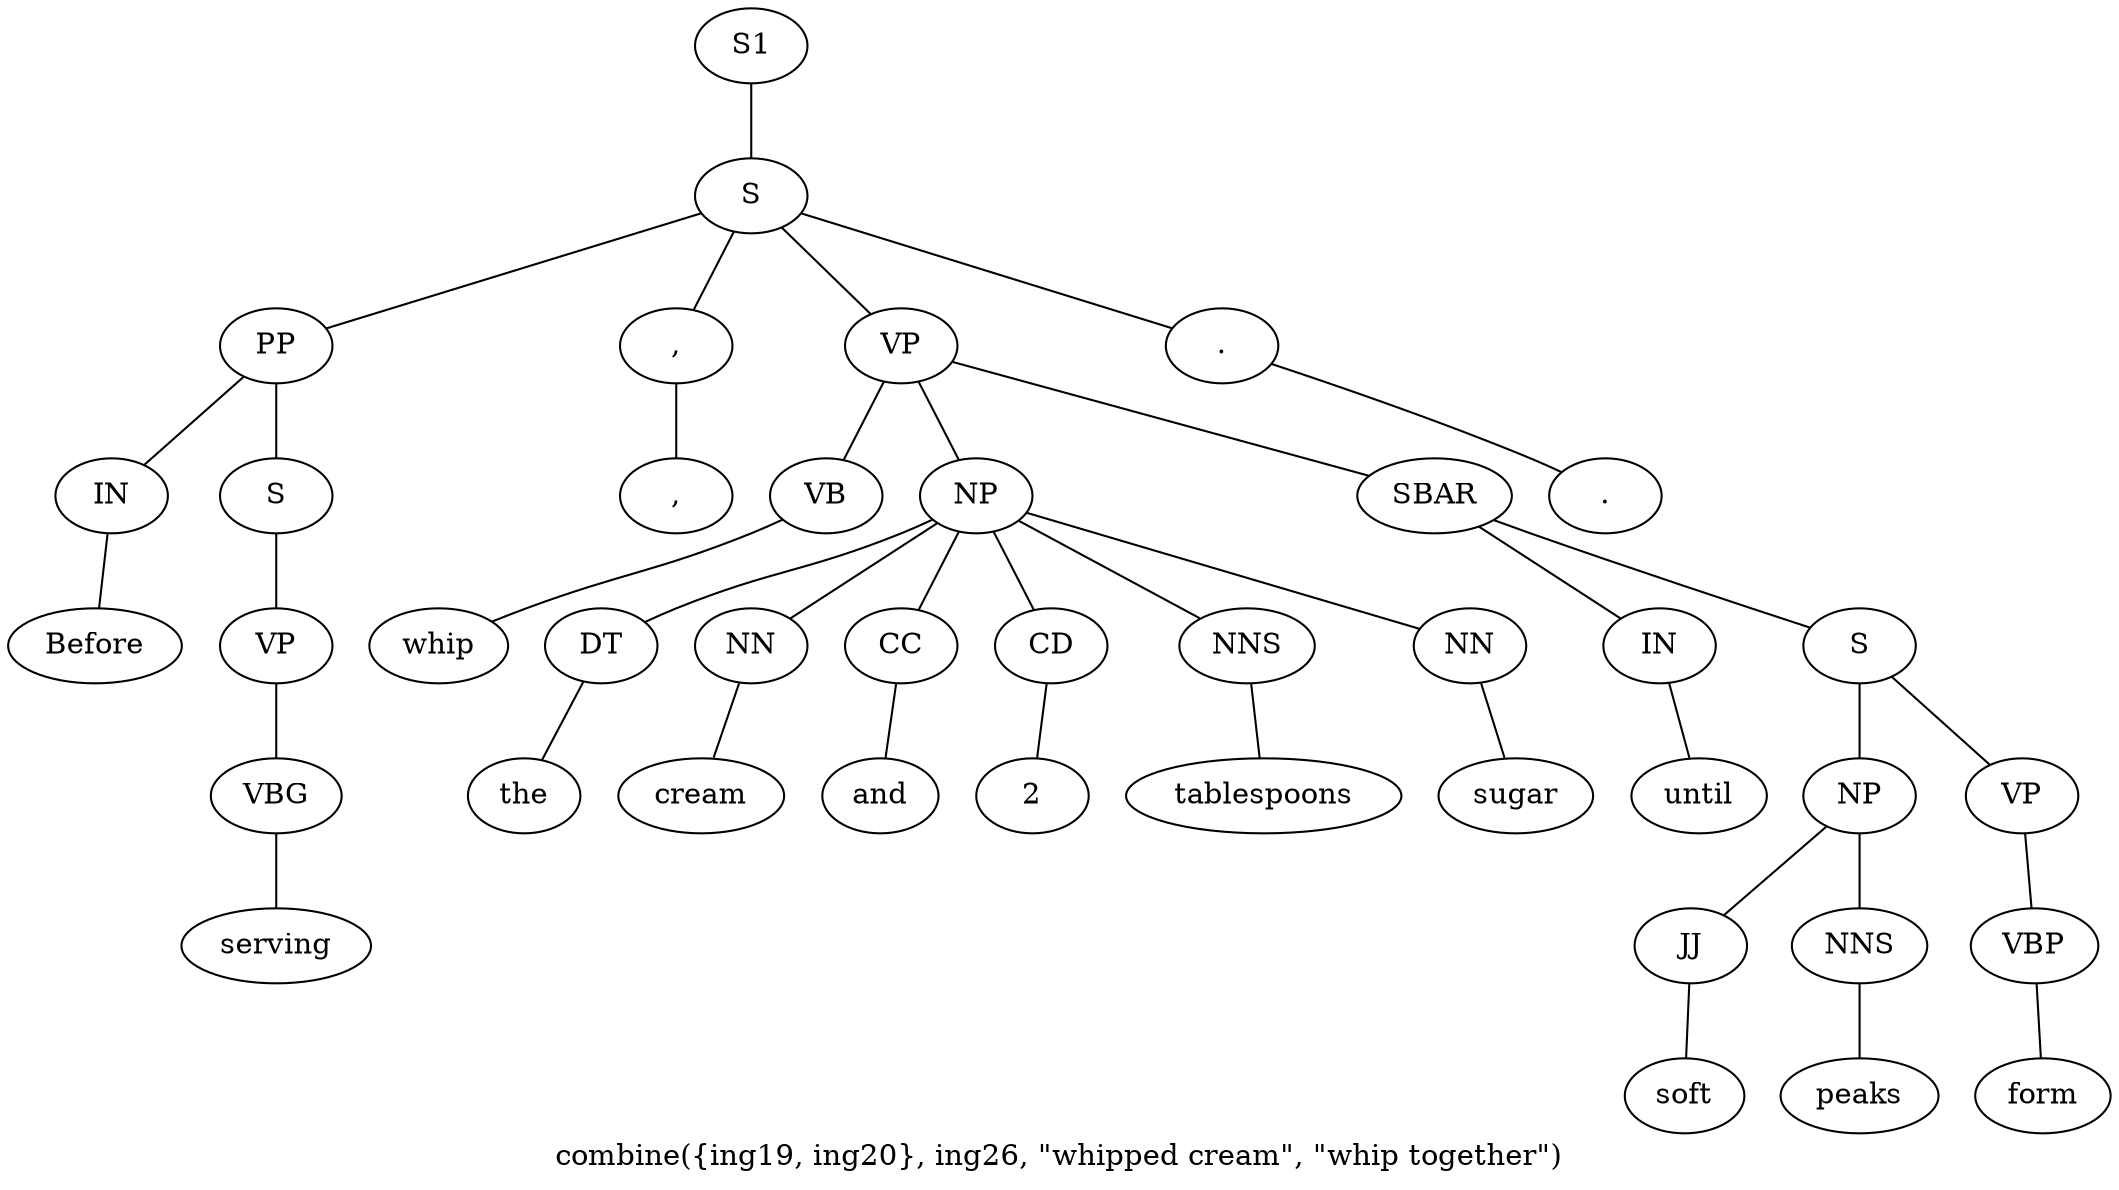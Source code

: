 graph SyntaxGraph {
	label = "combine({ing19, ing20}, ing26, \"whipped cream\", \"whip together\")";
	Node0 [label="S1"];
	Node1 [label="S"];
	Node2 [label="PP"];
	Node3 [label="IN"];
	Node4 [label="Before"];
	Node5 [label="S"];
	Node6 [label="VP"];
	Node7 [label="VBG"];
	Node8 [label="serving"];
	Node9 [label=","];
	Node10 [label=","];
	Node11 [label="VP"];
	Node12 [label="VB"];
	Node13 [label="whip"];
	Node14 [label="NP"];
	Node15 [label="DT"];
	Node16 [label="the"];
	Node17 [label="NN"];
	Node18 [label="cream"];
	Node19 [label="CC"];
	Node20 [label="and"];
	Node21 [label="CD"];
	Node22 [label="2"];
	Node23 [label="NNS"];
	Node24 [label="tablespoons"];
	Node25 [label="NN"];
	Node26 [label="sugar"];
	Node27 [label="SBAR"];
	Node28 [label="IN"];
	Node29 [label="until"];
	Node30 [label="S"];
	Node31 [label="NP"];
	Node32 [label="JJ"];
	Node33 [label="soft"];
	Node34 [label="NNS"];
	Node35 [label="peaks"];
	Node36 [label="VP"];
	Node37 [label="VBP"];
	Node38 [label="form"];
	Node39 [label="."];
	Node40 [label="."];

	Node0 -- Node1;
	Node1 -- Node2;
	Node1 -- Node9;
	Node1 -- Node11;
	Node1 -- Node39;
	Node2 -- Node3;
	Node2 -- Node5;
	Node3 -- Node4;
	Node5 -- Node6;
	Node6 -- Node7;
	Node7 -- Node8;
	Node9 -- Node10;
	Node11 -- Node12;
	Node11 -- Node14;
	Node11 -- Node27;
	Node12 -- Node13;
	Node14 -- Node15;
	Node14 -- Node17;
	Node14 -- Node19;
	Node14 -- Node21;
	Node14 -- Node23;
	Node14 -- Node25;
	Node15 -- Node16;
	Node17 -- Node18;
	Node19 -- Node20;
	Node21 -- Node22;
	Node23 -- Node24;
	Node25 -- Node26;
	Node27 -- Node28;
	Node27 -- Node30;
	Node28 -- Node29;
	Node30 -- Node31;
	Node30 -- Node36;
	Node31 -- Node32;
	Node31 -- Node34;
	Node32 -- Node33;
	Node34 -- Node35;
	Node36 -- Node37;
	Node37 -- Node38;
	Node39 -- Node40;
}